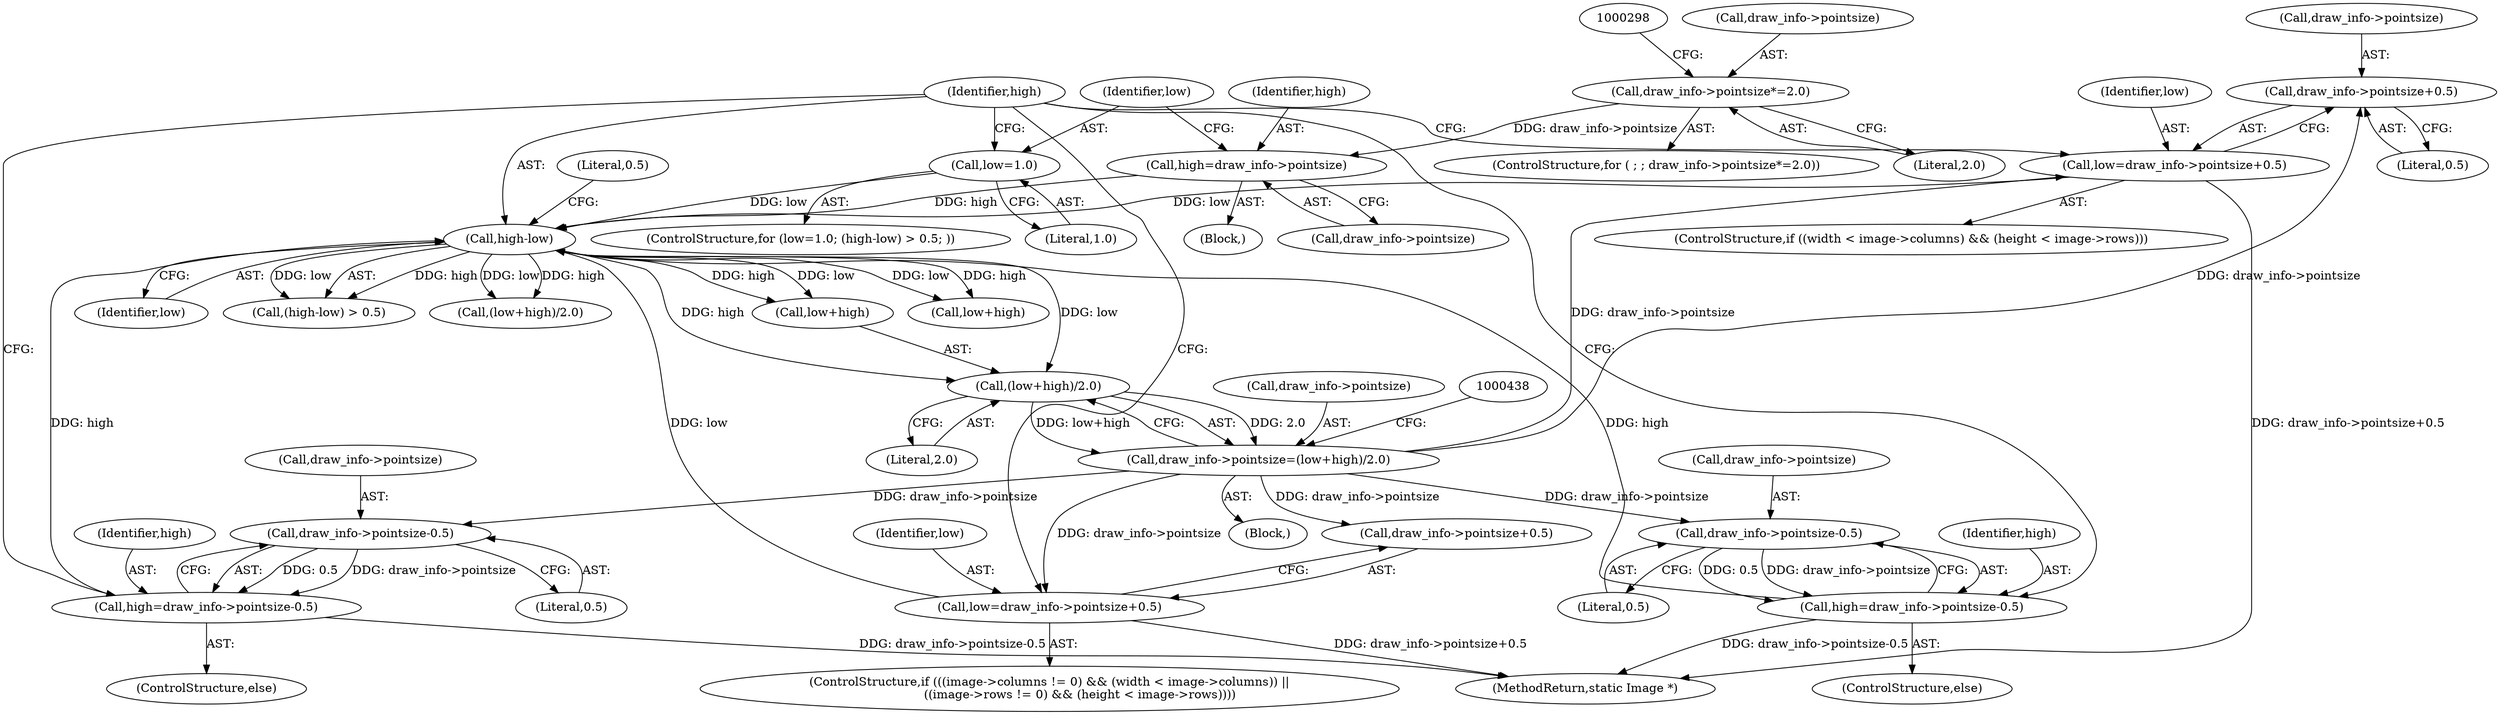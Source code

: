 digraph "0_ImageMagick_aeff00de228bc5a158c2a975ab47845d8a1db456_0@pointer" {
"1000528" [label="(Call,draw_info->pointsize+0.5)"];
"1000428" [label="(Call,draw_info->pointsize=(low+high)/2.0)"];
"1000432" [label="(Call,(low+high)/2.0)"];
"1000423" [label="(Call,high-low)"];
"1000574" [label="(Call,high=draw_info->pointsize-0.5)"];
"1000576" [label="(Call,draw_info->pointsize-0.5)"];
"1000413" [label="(Call,high=draw_info->pointsize)"];
"1000291" [label="(Call,draw_info->pointsize*=2.0)"];
"1000534" [label="(Call,high=draw_info->pointsize-0.5)"];
"1000536" [label="(Call,draw_info->pointsize-0.5)"];
"1000419" [label="(Call,low=1.0)"];
"1000566" [label="(Call,low=draw_info->pointsize+0.5)"];
"1000526" [label="(Call,low=draw_info->pointsize+0.5)"];
"1000576" [label="(Call,draw_info->pointsize-0.5)"];
"1000526" [label="(Call,low=draw_info->pointsize+0.5)"];
"1000529" [label="(Call,draw_info->pointsize)"];
"1000532" [label="(Literal,0.5)"];
"1000580" [label="(Literal,0.5)"];
"1000533" [label="(ControlStructure,else)"];
"1000575" [label="(Identifier,high)"];
"1000535" [label="(Identifier,high)"];
"1000291" [label="(Call,draw_info->pointsize*=2.0)"];
"1000436" [label="(Literal,2.0)"];
"1000573" [label="(ControlStructure,else)"];
"1000420" [label="(Identifier,low)"];
"1000542" [label="(ControlStructure,if (((image->columns != 0) && (width < image->columns)) ||\n                ((image->rows != 0) && (height < image->rows))))"];
"1000568" [label="(Call,draw_info->pointsize+0.5)"];
"1000536" [label="(Call,draw_info->pointsize-0.5)"];
"1000295" [label="(Literal,2.0)"];
"1000424" [label="(Identifier,high)"];
"1000433" [label="(Call,low+high)"];
"1000429" [label="(Call,draw_info->pointsize)"];
"1000534" [label="(Call,high=draw_info->pointsize-0.5)"];
"1000514" [label="(ControlStructure,if ((width < image->columns) && (height < image->rows)))"];
"1000292" [label="(Call,draw_info->pointsize)"];
"1000537" [label="(Call,draw_info->pointsize)"];
"1000567" [label="(Identifier,low)"];
"1000418" [label="(ControlStructure,for (low=1.0; (high-low) > 0.5; ))"];
"1000854" [label="(MethodReturn,static Image *)"];
"1000415" [label="(Call,draw_info->pointsize)"];
"1000419" [label="(Call,low=1.0)"];
"1000587" [label="(Call,low+high)"];
"1000566" [label="(Call,low=draw_info->pointsize+0.5)"];
"1000428" [label="(Call,draw_info->pointsize=(low+high)/2.0)"];
"1000577" [label="(Call,draw_info->pointsize)"];
"1000413" [label="(Call,high=draw_info->pointsize)"];
"1000290" [label="(ControlStructure,for ( ; ; draw_info->pointsize*=2.0))"];
"1000528" [label="(Call,draw_info->pointsize+0.5)"];
"1000432" [label="(Call,(low+high)/2.0)"];
"1000425" [label="(Identifier,low)"];
"1000287" [label="(Block,)"];
"1000421" [label="(Literal,1.0)"];
"1000574" [label="(Call,high=draw_info->pointsize-0.5)"];
"1000422" [label="(Call,(high-low) > 0.5)"];
"1000427" [label="(Block,)"];
"1000426" [label="(Literal,0.5)"];
"1000586" [label="(Call,(low+high)/2.0)"];
"1000540" [label="(Literal,0.5)"];
"1000423" [label="(Call,high-low)"];
"1000527" [label="(Identifier,low)"];
"1000414" [label="(Identifier,high)"];
"1000528" -> "1000526"  [label="AST: "];
"1000528" -> "1000532"  [label="CFG: "];
"1000529" -> "1000528"  [label="AST: "];
"1000532" -> "1000528"  [label="AST: "];
"1000526" -> "1000528"  [label="CFG: "];
"1000428" -> "1000528"  [label="DDG: draw_info->pointsize"];
"1000428" -> "1000427"  [label="AST: "];
"1000428" -> "1000432"  [label="CFG: "];
"1000429" -> "1000428"  [label="AST: "];
"1000432" -> "1000428"  [label="AST: "];
"1000438" -> "1000428"  [label="CFG: "];
"1000432" -> "1000428"  [label="DDG: low+high"];
"1000432" -> "1000428"  [label="DDG: 2.0"];
"1000428" -> "1000526"  [label="DDG: draw_info->pointsize"];
"1000428" -> "1000536"  [label="DDG: draw_info->pointsize"];
"1000428" -> "1000566"  [label="DDG: draw_info->pointsize"];
"1000428" -> "1000568"  [label="DDG: draw_info->pointsize"];
"1000428" -> "1000576"  [label="DDG: draw_info->pointsize"];
"1000432" -> "1000436"  [label="CFG: "];
"1000433" -> "1000432"  [label="AST: "];
"1000436" -> "1000432"  [label="AST: "];
"1000423" -> "1000432"  [label="DDG: low"];
"1000423" -> "1000432"  [label="DDG: high"];
"1000423" -> "1000422"  [label="AST: "];
"1000423" -> "1000425"  [label="CFG: "];
"1000424" -> "1000423"  [label="AST: "];
"1000425" -> "1000423"  [label="AST: "];
"1000426" -> "1000423"  [label="CFG: "];
"1000423" -> "1000422"  [label="DDG: high"];
"1000423" -> "1000422"  [label="DDG: low"];
"1000574" -> "1000423"  [label="DDG: high"];
"1000413" -> "1000423"  [label="DDG: high"];
"1000534" -> "1000423"  [label="DDG: high"];
"1000419" -> "1000423"  [label="DDG: low"];
"1000566" -> "1000423"  [label="DDG: low"];
"1000526" -> "1000423"  [label="DDG: low"];
"1000423" -> "1000433"  [label="DDG: low"];
"1000423" -> "1000433"  [label="DDG: high"];
"1000423" -> "1000586"  [label="DDG: low"];
"1000423" -> "1000586"  [label="DDG: high"];
"1000423" -> "1000587"  [label="DDG: low"];
"1000423" -> "1000587"  [label="DDG: high"];
"1000574" -> "1000573"  [label="AST: "];
"1000574" -> "1000576"  [label="CFG: "];
"1000575" -> "1000574"  [label="AST: "];
"1000576" -> "1000574"  [label="AST: "];
"1000424" -> "1000574"  [label="CFG: "];
"1000574" -> "1000854"  [label="DDG: draw_info->pointsize-0.5"];
"1000576" -> "1000574"  [label="DDG: draw_info->pointsize"];
"1000576" -> "1000574"  [label="DDG: 0.5"];
"1000576" -> "1000580"  [label="CFG: "];
"1000577" -> "1000576"  [label="AST: "];
"1000580" -> "1000576"  [label="AST: "];
"1000413" -> "1000287"  [label="AST: "];
"1000413" -> "1000415"  [label="CFG: "];
"1000414" -> "1000413"  [label="AST: "];
"1000415" -> "1000413"  [label="AST: "];
"1000420" -> "1000413"  [label="CFG: "];
"1000291" -> "1000413"  [label="DDG: draw_info->pointsize"];
"1000291" -> "1000290"  [label="AST: "];
"1000291" -> "1000295"  [label="CFG: "];
"1000292" -> "1000291"  [label="AST: "];
"1000295" -> "1000291"  [label="AST: "];
"1000298" -> "1000291"  [label="CFG: "];
"1000534" -> "1000533"  [label="AST: "];
"1000534" -> "1000536"  [label="CFG: "];
"1000535" -> "1000534"  [label="AST: "];
"1000536" -> "1000534"  [label="AST: "];
"1000424" -> "1000534"  [label="CFG: "];
"1000534" -> "1000854"  [label="DDG: draw_info->pointsize-0.5"];
"1000536" -> "1000534"  [label="DDG: draw_info->pointsize"];
"1000536" -> "1000534"  [label="DDG: 0.5"];
"1000536" -> "1000540"  [label="CFG: "];
"1000537" -> "1000536"  [label="AST: "];
"1000540" -> "1000536"  [label="AST: "];
"1000419" -> "1000418"  [label="AST: "];
"1000419" -> "1000421"  [label="CFG: "];
"1000420" -> "1000419"  [label="AST: "];
"1000421" -> "1000419"  [label="AST: "];
"1000424" -> "1000419"  [label="CFG: "];
"1000566" -> "1000542"  [label="AST: "];
"1000566" -> "1000568"  [label="CFG: "];
"1000567" -> "1000566"  [label="AST: "];
"1000568" -> "1000566"  [label="AST: "];
"1000424" -> "1000566"  [label="CFG: "];
"1000566" -> "1000854"  [label="DDG: draw_info->pointsize+0.5"];
"1000526" -> "1000514"  [label="AST: "];
"1000527" -> "1000526"  [label="AST: "];
"1000424" -> "1000526"  [label="CFG: "];
"1000526" -> "1000854"  [label="DDG: draw_info->pointsize+0.5"];
}
